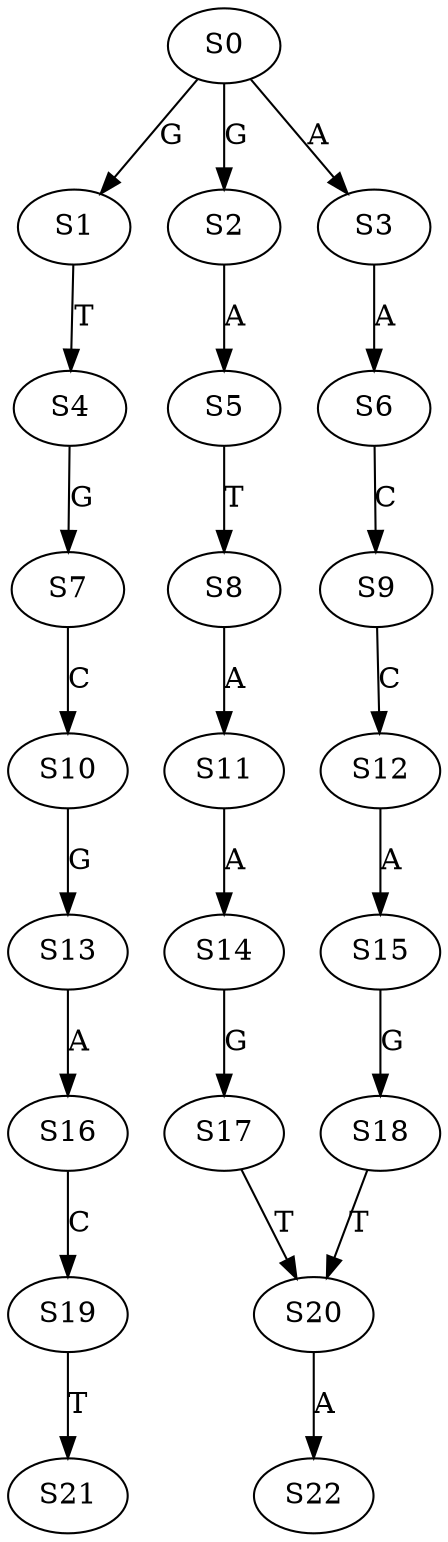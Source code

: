 strict digraph  {
	S0 -> S1 [ label = G ];
	S0 -> S2 [ label = G ];
	S0 -> S3 [ label = A ];
	S1 -> S4 [ label = T ];
	S2 -> S5 [ label = A ];
	S3 -> S6 [ label = A ];
	S4 -> S7 [ label = G ];
	S5 -> S8 [ label = T ];
	S6 -> S9 [ label = C ];
	S7 -> S10 [ label = C ];
	S8 -> S11 [ label = A ];
	S9 -> S12 [ label = C ];
	S10 -> S13 [ label = G ];
	S11 -> S14 [ label = A ];
	S12 -> S15 [ label = A ];
	S13 -> S16 [ label = A ];
	S14 -> S17 [ label = G ];
	S15 -> S18 [ label = G ];
	S16 -> S19 [ label = C ];
	S17 -> S20 [ label = T ];
	S18 -> S20 [ label = T ];
	S19 -> S21 [ label = T ];
	S20 -> S22 [ label = A ];
}
